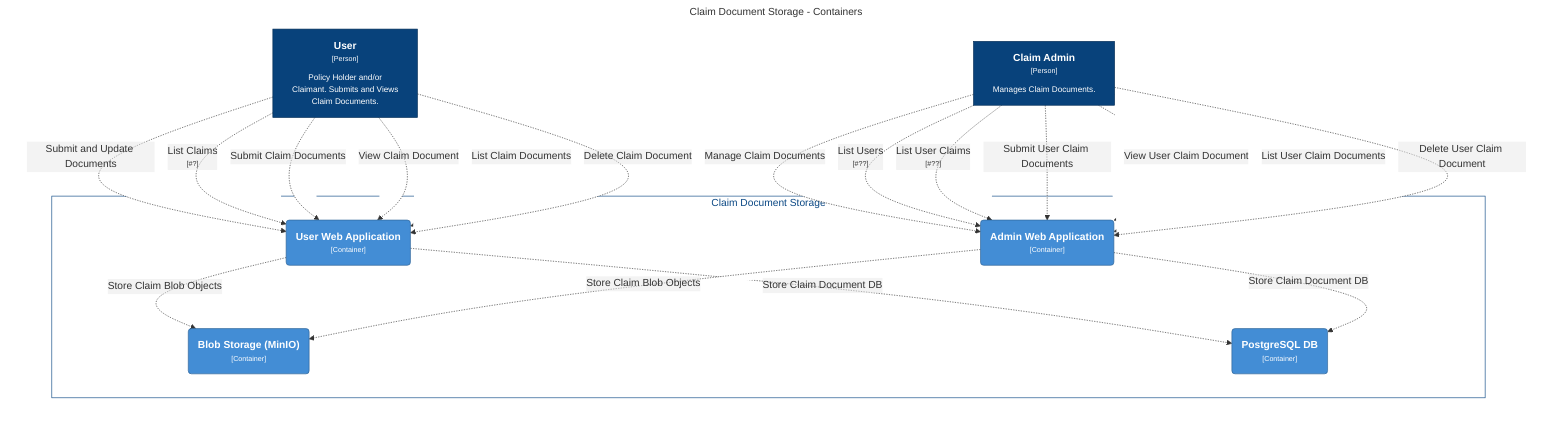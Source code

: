 graph LR
  linkStyle default fill:#ffffff

  subgraph diagram ["Claim Document Storage - Containers"]
    style diagram fill:#ffffff,stroke:#ffffff

    1["<div style='font-weight: bold'>User</div><div style='font-size: 70%; margin-top: 0px'>[Person]</div><div style='font-size: 80%; margin-top:10px'>Policy Holder and/or<br />Claimant. Submits and Views<br />Claim Documents.</div>"]
    style 1 fill:#08427b,stroke:#052e56,color:#ffffff
    2["<div style='font-weight: bold'>Claim Admin</div><div style='font-size: 70%; margin-top: 0px'>[Person]</div><div style='font-size: 80%; margin-top:10px'>Manages Claim Documents.</div>"]
    style 2 fill:#08427b,stroke:#052e56,color:#ffffff

    subgraph 3 ["Claim Document Storage"]
      style 3 fill:#ffffff,stroke:#0b4884,color:#0b4884

      12("<div style='font-weight: bold'>Blob Storage (MinIO)</div><div style='font-size: 70%; margin-top: 0px'>[Container]</div>")
      style 12 fill:#438dd5,stroke:#2e6295,color:#ffffff
      14("<div style='font-weight: bold'>PostgreSQL DB</div><div style='font-size: 70%; margin-top: 0px'>[Container]</div>")
      style 14 fill:#438dd5,stroke:#2e6295,color:#ffffff
      4("<div style='font-weight: bold'>User Web Application</div><div style='font-size: 70%; margin-top: 0px'>[Container]</div>")
      style 4 fill:#438dd5,stroke:#2e6295,color:#ffffff
      8("<div style='font-weight: bold'>Admin Web Application</div><div style='font-size: 70%; margin-top: 0px'>[Container]</div>")
      style 8 fill:#438dd5,stroke:#2e6295,color:#ffffff
    end

    1-. "<div>Submit and Update Documents</div><div style='font-size: 70%'></div>" .->4
    2-. "<div>Manage Claim Documents</div><div style='font-size: 70%'></div>" .->8
    1-. "<div>List Claims</div><div style='font-size: 70%'>[#?]</div>" .->4
    1-. "<div>Submit Claim Documents</div><div style='font-size: 70%'></div>" .->4
    1-. "<div>View Claim Document</div><div style='font-size: 70%'></div>" .->4
    1-. "<div>List Claim Documents</div><div style='font-size: 70%'></div>" .->4
    1-. "<div>Delete Claim Document</div><div style='font-size: 70%'></div>" .->4
    2-. "<div>List Users</div><div style='font-size: 70%'>[#??]</div>" .->8
    2-. "<div>List User Claims</div><div style='font-size: 70%'>[#??]</div>" .->8
    2-. "<div>Submit User Claim Documents</div><div style='font-size: 70%'></div>" .->8
    2-. "<div>View User Claim Document</div><div style='font-size: 70%'></div>" .->8
    2-. "<div>List User Claim Documents</div><div style='font-size: 70%'></div>" .->8
    2-. "<div>Delete User Claim Document</div><div style='font-size: 70%'></div>" .->8
    4-. "<div>Store Claim Document DB</div><div style='font-size: 70%'></div>" .->14
    4-. "<div>Store Claim Blob Objects</div><div style='font-size: 70%'></div>" .->12
    8-. "<div>Store Claim Document DB</div><div style='font-size: 70%'></div>" .->14
    8-. "<div>Store Claim Blob Objects</div><div style='font-size: 70%'></div>" .->12
  end